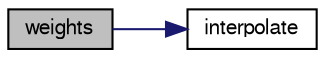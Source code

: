 digraph "weights"
{
  bgcolor="transparent";
  edge [fontname="FreeSans",fontsize="10",labelfontname="FreeSans",labelfontsize="10"];
  node [fontname="FreeSans",fontsize="10",shape=record];
  rankdir="LR";
  Node102 [label="weights",height=0.2,width=0.4,color="black", fillcolor="grey75", style="filled", fontcolor="black"];
  Node102 -> Node103 [color="midnightblue",fontsize="10",style="solid",fontname="FreeSans"];
  Node103 [label="interpolate",height=0.2,width=0.4,color="black",URL="$a23174.html#a61b72a6e1c6c87abb17e1e513dc64b03",tooltip="Return the face-interpolate of the given cell field. "];
}
